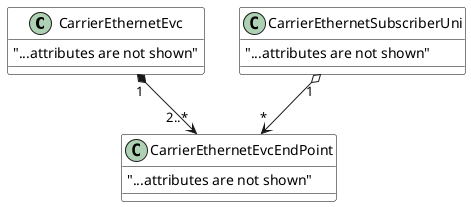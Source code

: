 @startuml
skinparam {
    ClassBackgroundColor White
    ClassBorderColor Black
}

class CarrierEthernetEvc {
    "...attributes are not shown"
}

class CarrierEthernetEvcEndPoint {
    "...attributes are not shown"
}

class CarrierEthernetSubscriberUni {
    "...attributes are not shown"
}



CarrierEthernetEvc "1" *-->"2..*" CarrierEthernetEvcEndPoint
CarrierEthernetSubscriberUni "1" o-->"*" CarrierEthernetEvcEndPoint

@enduml